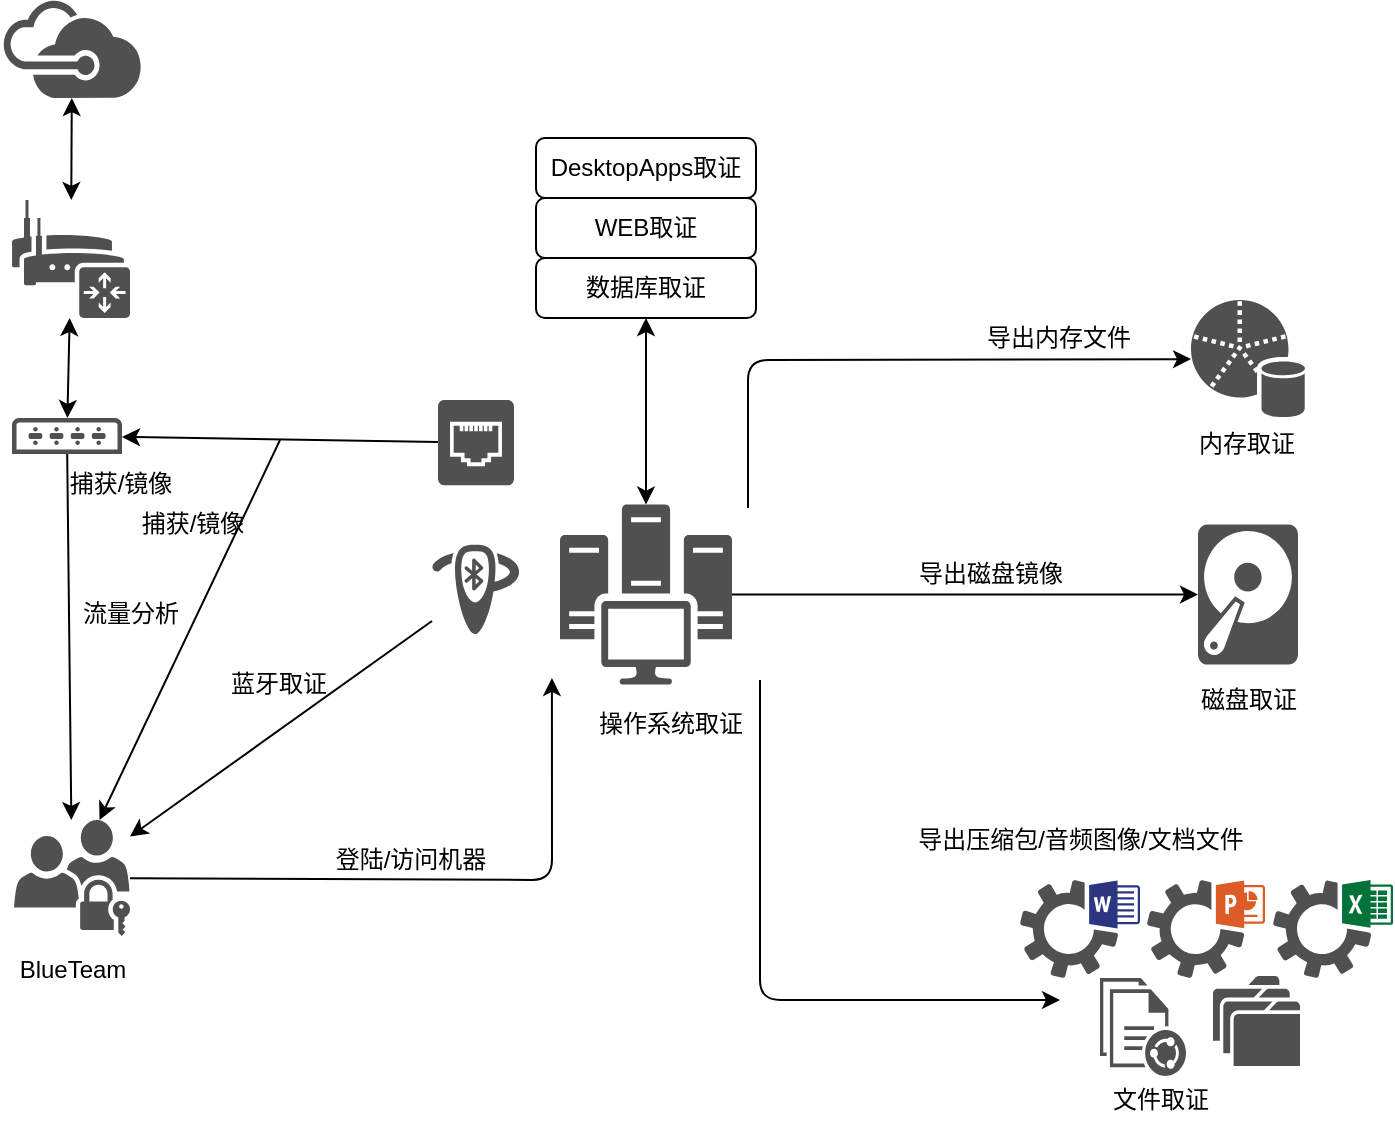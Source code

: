 <mxfile version="13.0.3" type="device"><diagram id="6Y3ua-TqSDquChBd_eK2" name="第 1 页"><mxGraphModel dx="2249" dy="862" grid="1" gridSize="10" guides="1" tooltips="1" connect="1" arrows="1" fold="1" page="1" pageScale="1" pageWidth="827" pageHeight="1169" math="0" shadow="0"><root><mxCell id="0"/><mxCell id="1" parent="0"/><mxCell id="RlFrgcD2FoIwjOmNjWXB-12" value="" style="endArrow=classic;html=1;entryX=-0.047;entryY=0.963;entryDx=0;entryDy=0;entryPerimeter=0;" parent="1" source="RlFrgcD2FoIwjOmNjWXB-27" target="RlFrgcD2FoIwjOmNjWXB-26" edge="1"><mxGeometry width="50" height="50" relative="1" as="geometry"><mxPoint x="139.48" y="512.3" as="sourcePoint"/><mxPoint x="214" y="442" as="targetPoint"/><Array as="points"><mxPoint x="196" y="540"/></Array></mxGeometry></mxCell><mxCell id="RlFrgcD2FoIwjOmNjWXB-13" value="" style="endArrow=classic;html=1;" parent="1" edge="1" target="RlFrgcD2FoIwjOmNjWXB-32" source="RlFrgcD2FoIwjOmNjWXB-26"><mxGeometry width="50" height="50" relative="1" as="geometry"><mxPoint x="382.01" y="412.04" as="sourcePoint"/><mxPoint x="504" y="411" as="targetPoint"/></mxGeometry></mxCell><mxCell id="RlFrgcD2FoIwjOmNjWXB-14" value="磁盘取证" style="text;html=1;align=center;verticalAlign=middle;resizable=0;points=[];autosize=1;" parent="1" vertex="1"><mxGeometry x="514" y="440" width="60" height="20" as="geometry"/></mxCell><mxCell id="RlFrgcD2FoIwjOmNjWXB-16" value="操作系统取证" style="text;html=1;align=center;verticalAlign=middle;resizable=0;points=[];autosize=1;" parent="1" vertex="1"><mxGeometry x="210" y="452" width="90" height="20" as="geometry"/></mxCell><mxCell id="RlFrgcD2FoIwjOmNjWXB-26" value="" style="pointerEvents=1;shadow=0;dashed=0;html=1;strokeColor=none;fillColor=#505050;labelPosition=center;verticalLabelPosition=bottom;verticalAlign=top;outlineConnect=0;align=center;shape=mxgraph.office.servers.scom;" parent="1" vertex="1"><mxGeometry x="200" y="352.3" width="86" height="90" as="geometry"/></mxCell><mxCell id="RlFrgcD2FoIwjOmNjWXB-27" value="" style="pointerEvents=1;shadow=0;dashed=0;html=1;strokeColor=none;fillColor=#505050;labelPosition=center;verticalLabelPosition=bottom;verticalAlign=top;outlineConnect=0;align=center;shape=mxgraph.office.security.universal_security_group;" parent="1" vertex="1"><mxGeometry x="-73" y="510" width="58" height="58" as="geometry"/></mxCell><mxCell id="RlFrgcD2FoIwjOmNjWXB-28" value="登陆/访问机器" style="text;html=1;align=center;verticalAlign=middle;resizable=0;points=[];autosize=1;" parent="1" vertex="1"><mxGeometry x="80" y="520" width="90" height="20" as="geometry"/></mxCell><mxCell id="RlFrgcD2FoIwjOmNjWXB-29" value="BlueTeam" style="text;html=1;align=center;verticalAlign=middle;resizable=0;points=[];autosize=1;" parent="1" vertex="1"><mxGeometry x="-79.5" y="575" width="70" height="20" as="geometry"/></mxCell><mxCell id="RlFrgcD2FoIwjOmNjWXB-30" value="导出磁盘镜像" style="text;html=1;align=center;verticalAlign=middle;resizable=0;points=[];autosize=1;" parent="1" vertex="1"><mxGeometry x="370" y="377.3" width="90" height="20" as="geometry"/></mxCell><mxCell id="RlFrgcD2FoIwjOmNjWXB-32" value="" style="pointerEvents=1;shadow=0;dashed=0;html=1;strokeColor=none;fillColor=#505050;labelPosition=center;verticalLabelPosition=bottom;verticalAlign=top;outlineConnect=0;align=center;shape=mxgraph.office.devices.hard_disk;" parent="1" vertex="1"><mxGeometry x="519" y="362.3" width="50" height="70" as="geometry"/></mxCell><mxCell id="RlFrgcD2FoIwjOmNjWXB-33" value="" style="pointerEvents=1;shadow=0;dashed=0;html=1;strokeColor=none;fillColor=#505050;labelPosition=center;verticalLabelPosition=bottom;verticalAlign=top;outlineConnect=0;align=center;shape=mxgraph.office.devices.data_jack;" parent="1" vertex="1"><mxGeometry x="139" y="300" width="38" height="42.65" as="geometry"/></mxCell><mxCell id="RlFrgcD2FoIwjOmNjWXB-35" value="流量分析" style="text;html=1;align=center;verticalAlign=middle;resizable=0;points=[];autosize=1;" parent="1" vertex="1"><mxGeometry x="-45" y="397.3" width="60" height="20" as="geometry"/></mxCell><mxCell id="RlFrgcD2FoIwjOmNjWXB-37" value="" style="endArrow=classic;html=1;" parent="1" source="RlFrgcD2FoIwjOmNjWXB-33" target="RlFrgcD2FoIwjOmNjWXB-40" edge="1"><mxGeometry width="50" height="50" relative="1" as="geometry"><mxPoint x="66" y="331.781" as="sourcePoint"/><mxPoint x="-11" y="349" as="targetPoint"/></mxGeometry></mxCell><mxCell id="RlFrgcD2FoIwjOmNjWXB-38" value="捕获/镜像" style="text;html=1;align=center;verticalAlign=middle;resizable=0;points=[];autosize=1;" parent="1" vertex="1"><mxGeometry x="-19" y="352.3" width="70" height="20" as="geometry"/></mxCell><mxCell id="RlFrgcD2FoIwjOmNjWXB-39" value="" style="pointerEvents=1;shadow=0;dashed=0;html=1;strokeColor=none;fillColor=#505050;labelPosition=center;verticalLabelPosition=bottom;verticalAlign=top;outlineConnect=0;align=center;shape=mxgraph.office.devices.shadowed_router;" parent="1" vertex="1"><mxGeometry x="-74" y="200" width="59" height="59" as="geometry"/></mxCell><mxCell id="RlFrgcD2FoIwjOmNjWXB-40" value="" style="pointerEvents=1;shadow=0;dashed=0;html=1;strokeColor=none;fillColor=#505050;labelPosition=center;verticalLabelPosition=bottom;verticalAlign=top;outlineConnect=0;align=center;shape=mxgraph.office.devices.switch;" parent="1" vertex="1"><mxGeometry x="-74" y="309" width="55" height="18" as="geometry"/></mxCell><mxCell id="RlFrgcD2FoIwjOmNjWXB-45" value="" style="endArrow=classic;startArrow=classic;html=1;" parent="1" source="RlFrgcD2FoIwjOmNjWXB-39" target="RlFrgcD2FoIwjOmNjWXB-40" edge="1"><mxGeometry width="50" height="50" relative="1" as="geometry"><mxPoint x="16" y="279" as="sourcePoint"/><mxPoint x="66" y="229" as="targetPoint"/></mxGeometry></mxCell><mxCell id="RlFrgcD2FoIwjOmNjWXB-46" value="" style="pointerEvents=1;shadow=0;dashed=0;html=1;strokeColor=none;fillColor=#505050;labelPosition=center;verticalLabelPosition=bottom;outlineConnect=0;verticalAlign=top;align=center;shape=mxgraph.office.clouds.azure;" parent="1" vertex="1"><mxGeometry x="-79" y="100" width="70" height="49" as="geometry"/></mxCell><mxCell id="RlFrgcD2FoIwjOmNjWXB-47" value="" style="endArrow=classic;startArrow=classic;html=1;" parent="1" source="RlFrgcD2FoIwjOmNjWXB-46" target="RlFrgcD2FoIwjOmNjWXB-39" edge="1"><mxGeometry width="50" height="50" relative="1" as="geometry"><mxPoint x="40" y="179" as="sourcePoint"/><mxPoint x="40" y="240" as="targetPoint"/></mxGeometry></mxCell><mxCell id="RlFrgcD2FoIwjOmNjWXB-48" value="" style="shadow=0;dashed=0;html=1;strokeColor=none;fillColor=#505050;labelPosition=center;verticalLabelPosition=bottom;verticalAlign=top;outlineConnect=0;align=center;shape=mxgraph.office.databases.database_partition_5;" parent="1" vertex="1"><mxGeometry x="515.5" y="250" width="57" height="59" as="geometry"/></mxCell><mxCell id="RlFrgcD2FoIwjOmNjWXB-49" value="" style="endArrow=classic;html=1;" parent="1" target="RlFrgcD2FoIwjOmNjWXB-48" edge="1"><mxGeometry width="50" height="50" relative="1" as="geometry"><mxPoint x="294" y="354" as="sourcePoint"/><mxPoint x="440" y="390" as="targetPoint"/><Array as="points"><mxPoint x="294" y="280"/></Array></mxGeometry></mxCell><mxCell id="RlFrgcD2FoIwjOmNjWXB-50" value="导出内存文件" style="text;html=1;align=center;verticalAlign=middle;resizable=0;points=[];autosize=1;" parent="1" vertex="1"><mxGeometry x="404" y="259" width="90" height="20" as="geometry"/></mxCell><mxCell id="RlFrgcD2FoIwjOmNjWXB-51" value="内存取证" style="text;html=1;align=center;verticalAlign=middle;resizable=0;points=[];autosize=1;" parent="1" vertex="1"><mxGeometry x="512.5" y="312.3" width="60" height="20" as="geometry"/></mxCell><mxCell id="RlFrgcD2FoIwjOmNjWXB-52" value="" style="pointerEvents=1;shadow=0;dashed=0;html=1;strokeColor=none;fillColor=#505050;labelPosition=center;verticalLabelPosition=bottom;verticalAlign=top;outlineConnect=0;align=center;shape=mxgraph.office.devices.bluetooth;" parent="1" vertex="1"><mxGeometry x="136" y="372.3" width="44" height="45" as="geometry"/></mxCell><mxCell id="RlFrgcD2FoIwjOmNjWXB-54" value="" style="endArrow=classic;html=1;" parent="1" source="RlFrgcD2FoIwjOmNjWXB-40" target="RlFrgcD2FoIwjOmNjWXB-27" edge="1"><mxGeometry width="50" height="50" relative="1" as="geometry"><mxPoint x="10" y="437.3" as="sourcePoint"/><mxPoint x="60" y="387.3" as="targetPoint"/></mxGeometry></mxCell><mxCell id="RlFrgcD2FoIwjOmNjWXB-55" value="捕获/镜像" style="text;html=1;align=center;verticalAlign=middle;resizable=0;points=[];autosize=1;" parent="1" vertex="1"><mxGeometry x="-55" y="332.3" width="70" height="20" as="geometry"/></mxCell><mxCell id="RlFrgcD2FoIwjOmNjWXB-56" value="" style="endArrow=classic;html=1;" parent="1" target="RlFrgcD2FoIwjOmNjWXB-27" edge="1"><mxGeometry width="50" height="50" relative="1" as="geometry"><mxPoint x="60" y="320" as="sourcePoint"/><mxPoint x="440" y="390" as="targetPoint"/></mxGeometry></mxCell><mxCell id="RlFrgcD2FoIwjOmNjWXB-57" value="" style="endArrow=classic;html=1;" parent="1" source="RlFrgcD2FoIwjOmNjWXB-52" target="RlFrgcD2FoIwjOmNjWXB-27" edge="1"><mxGeometry width="50" height="50" relative="1" as="geometry"><mxPoint x="390" y="440" as="sourcePoint"/><mxPoint x="440" y="390" as="targetPoint"/></mxGeometry></mxCell><mxCell id="RlFrgcD2FoIwjOmNjWXB-59" value="蓝牙取证" style="text;html=1;align=center;verticalAlign=middle;resizable=0;points=[];autosize=1;" parent="1" vertex="1"><mxGeometry x="29" y="432" width="60" height="20" as="geometry"/></mxCell><mxCell id="RlFrgcD2FoIwjOmNjWXB-60" value="" style="pointerEvents=1;shadow=0;dashed=0;html=1;strokeColor=none;fillColor=#505050;labelPosition=center;verticalLabelPosition=bottom;verticalAlign=top;outlineConnect=0;align=center;shape=mxgraph.office.concepts.folders;" parent="1" vertex="1"><mxGeometry x="526.5" y="588" width="43.5" height="45" as="geometry"/></mxCell><mxCell id="RlFrgcD2FoIwjOmNjWXB-62" value="" style="pointerEvents=1;shadow=0;dashed=0;html=1;strokeColor=none;fillColor=#505050;labelPosition=center;verticalLabelPosition=bottom;verticalAlign=top;outlineConnect=0;align=center;shape=mxgraph.office.concepts.documents_shared;" parent="1" vertex="1"><mxGeometry x="470" y="589" width="43" height="49" as="geometry"/></mxCell><mxCell id="RlFrgcD2FoIwjOmNjWXB-63" value="" style="pointerEvents=1;shadow=0;dashed=0;html=1;strokeColor=none;fillColor=#505050;labelPosition=center;verticalLabelPosition=bottom;verticalAlign=top;outlineConnect=0;align=center;shape=mxgraph.office.sites.excel_services;" parent="1" vertex="1"><mxGeometry x="556.5" y="540" width="60" height="49" as="geometry"/></mxCell><mxCell id="RlFrgcD2FoIwjOmNjWXB-64" value="" style="pointerEvents=1;shadow=0;dashed=0;html=1;strokeColor=none;fillColor=#505050;labelPosition=center;verticalLabelPosition=bottom;verticalAlign=top;outlineConnect=0;align=center;shape=mxgraph.office.services.powerpoint_automation_services;" parent="1" vertex="1"><mxGeometry x="493.5" y="540" width="59" height="49" as="geometry"/></mxCell><mxCell id="RlFrgcD2FoIwjOmNjWXB-65" value="" style="pointerEvents=1;shadow=0;dashed=0;html=1;strokeColor=none;fillColor=#505050;labelPosition=center;verticalLabelPosition=bottom;verticalAlign=top;outlineConnect=0;align=center;shape=mxgraph.office.services.word_automation_services;" parent="1" vertex="1"><mxGeometry x="430" y="540" width="60" height="49" as="geometry"/></mxCell><mxCell id="RlFrgcD2FoIwjOmNjWXB-66" value="" style="endArrow=classic;html=1;" parent="1" edge="1"><mxGeometry width="50" height="50" relative="1" as="geometry"><mxPoint x="300" y="440" as="sourcePoint"/><mxPoint x="450" y="600" as="targetPoint"/><Array as="points"><mxPoint x="300" y="600"/></Array></mxGeometry></mxCell><mxCell id="RlFrgcD2FoIwjOmNjWXB-67" value="导出压缩包/音频图像/文档文件" style="text;html=1;align=center;verticalAlign=middle;resizable=0;points=[];autosize=1;" parent="1" vertex="1"><mxGeometry x="370" y="510" width="180" height="20" as="geometry"/></mxCell><mxCell id="RlFrgcD2FoIwjOmNjWXB-69" value="文件取证" style="text;html=1;align=center;verticalAlign=middle;resizable=0;points=[];autosize=1;" parent="1" vertex="1"><mxGeometry x="470" y="640" width="60" height="20" as="geometry"/></mxCell><mxCell id="ifCEr4_QjITPWV2Pr4AN-4" value="DesktopApps取证" style="rounded=1;whiteSpace=wrap;html=1;" vertex="1" parent="1"><mxGeometry x="188" y="169" width="110" height="30" as="geometry"/></mxCell><mxCell id="ifCEr4_QjITPWV2Pr4AN-5" value="WEB取证" style="rounded=1;whiteSpace=wrap;html=1;" vertex="1" parent="1"><mxGeometry x="188" y="199" width="110" height="30" as="geometry"/></mxCell><mxCell id="ifCEr4_QjITPWV2Pr4AN-6" value="数据库取证" style="rounded=1;whiteSpace=wrap;html=1;" vertex="1" parent="1"><mxGeometry x="188" y="229" width="110" height="30" as="geometry"/></mxCell><mxCell id="ifCEr4_QjITPWV2Pr4AN-7" value="" style="endArrow=classic;startArrow=classic;html=1;entryX=0.5;entryY=1;entryDx=0;entryDy=0;" edge="1" parent="1" source="RlFrgcD2FoIwjOmNjWXB-26" target="ifCEr4_QjITPWV2Pr4AN-6"><mxGeometry width="50" height="50" relative="1" as="geometry"><mxPoint x="200" y="300" as="sourcePoint"/><mxPoint x="250" y="250" as="targetPoint"/></mxGeometry></mxCell></root></mxGraphModel></diagram></mxfile>